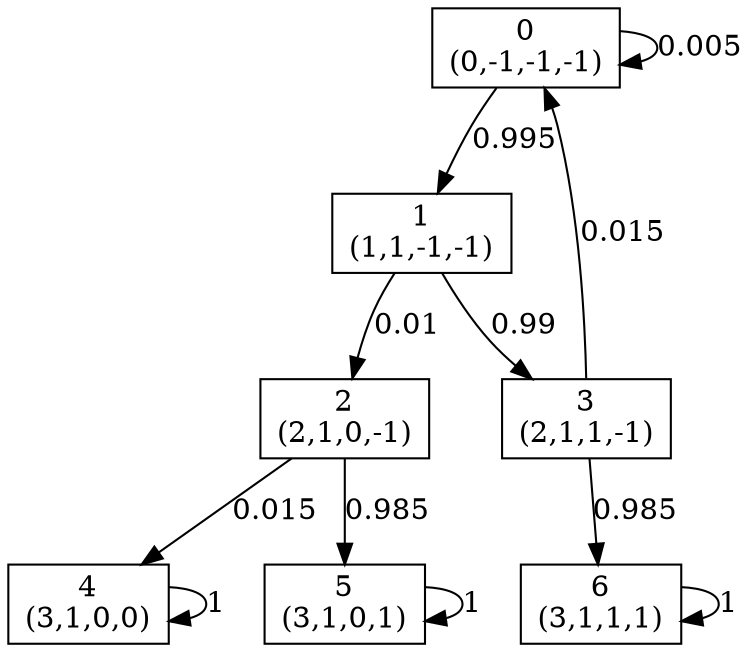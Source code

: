 digraph P {
node [shape=box];
0 -> 0 [ label="0.005" ];
0 -> 1 [ label="0.995" ];
1 -> 2 [ label="0.01" ];
1 -> 3 [ label="0.99" ];
2 -> 4 [ label="0.015" ];
2 -> 5 [ label="0.985" ];
3 -> 0 [ label="0.015" ];
3 -> 6 [ label="0.985" ];
4 -> 4 [ label="1" ];
5 -> 5 [ label="1" ];
6 -> 6 [ label="1" ];
0 [label="0\n(0,-1,-1,-1)"];
1 [label="1\n(1,1,-1,-1)"];
2 [label="2\n(2,1,0,-1)"];
3 [label="3\n(2,1,1,-1)"];
4 [label="4\n(3,1,0,0)"];
5 [label="5\n(3,1,0,1)"];
6 [label="6\n(3,1,1,1)"];
}
